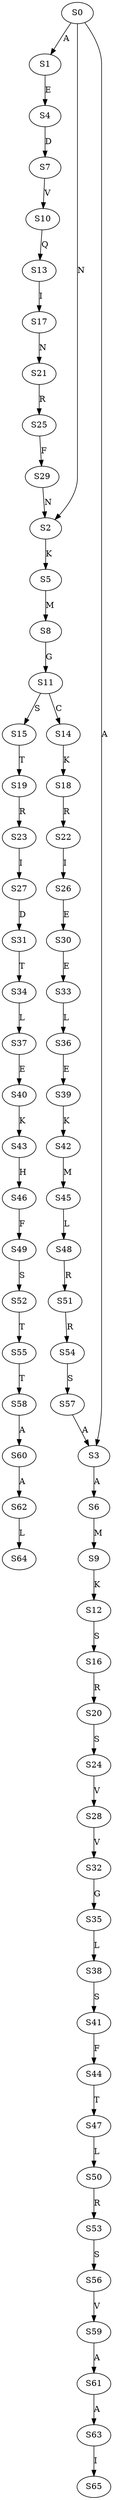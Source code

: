 strict digraph  {
	S0 -> S1 [ label = A ];
	S0 -> S2 [ label = N ];
	S0 -> S3 [ label = A ];
	S1 -> S4 [ label = E ];
	S2 -> S5 [ label = K ];
	S3 -> S6 [ label = A ];
	S4 -> S7 [ label = D ];
	S5 -> S8 [ label = M ];
	S6 -> S9 [ label = M ];
	S7 -> S10 [ label = V ];
	S8 -> S11 [ label = G ];
	S9 -> S12 [ label = K ];
	S10 -> S13 [ label = Q ];
	S11 -> S14 [ label = C ];
	S11 -> S15 [ label = S ];
	S12 -> S16 [ label = S ];
	S13 -> S17 [ label = I ];
	S14 -> S18 [ label = K ];
	S15 -> S19 [ label = T ];
	S16 -> S20 [ label = R ];
	S17 -> S21 [ label = N ];
	S18 -> S22 [ label = R ];
	S19 -> S23 [ label = R ];
	S20 -> S24 [ label = S ];
	S21 -> S25 [ label = R ];
	S22 -> S26 [ label = I ];
	S23 -> S27 [ label = I ];
	S24 -> S28 [ label = V ];
	S25 -> S29 [ label = F ];
	S26 -> S30 [ label = E ];
	S27 -> S31 [ label = D ];
	S28 -> S32 [ label = V ];
	S29 -> S2 [ label = N ];
	S30 -> S33 [ label = E ];
	S31 -> S34 [ label = T ];
	S32 -> S35 [ label = G ];
	S33 -> S36 [ label = L ];
	S34 -> S37 [ label = L ];
	S35 -> S38 [ label = L ];
	S36 -> S39 [ label = E ];
	S37 -> S40 [ label = E ];
	S38 -> S41 [ label = S ];
	S39 -> S42 [ label = K ];
	S40 -> S43 [ label = K ];
	S41 -> S44 [ label = F ];
	S42 -> S45 [ label = M ];
	S43 -> S46 [ label = H ];
	S44 -> S47 [ label = T ];
	S45 -> S48 [ label = L ];
	S46 -> S49 [ label = F ];
	S47 -> S50 [ label = L ];
	S48 -> S51 [ label = R ];
	S49 -> S52 [ label = S ];
	S50 -> S53 [ label = R ];
	S51 -> S54 [ label = R ];
	S52 -> S55 [ label = T ];
	S53 -> S56 [ label = S ];
	S54 -> S57 [ label = S ];
	S55 -> S58 [ label = T ];
	S56 -> S59 [ label = V ];
	S57 -> S3 [ label = A ];
	S58 -> S60 [ label = A ];
	S59 -> S61 [ label = A ];
	S60 -> S62 [ label = A ];
	S61 -> S63 [ label = A ];
	S62 -> S64 [ label = L ];
	S63 -> S65 [ label = I ];
}
